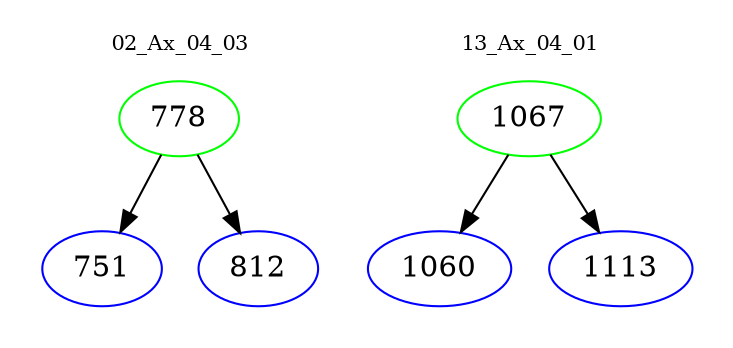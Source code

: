 digraph{
subgraph cluster_0 {
color = white
label = "02_Ax_04_03";
fontsize=10;
T0_778 [label="778", color="green"]
T0_778 -> T0_751 [color="black"]
T0_751 [label="751", color="blue"]
T0_778 -> T0_812 [color="black"]
T0_812 [label="812", color="blue"]
}
subgraph cluster_1 {
color = white
label = "13_Ax_04_01";
fontsize=10;
T1_1067 [label="1067", color="green"]
T1_1067 -> T1_1060 [color="black"]
T1_1060 [label="1060", color="blue"]
T1_1067 -> T1_1113 [color="black"]
T1_1113 [label="1113", color="blue"]
}
}
